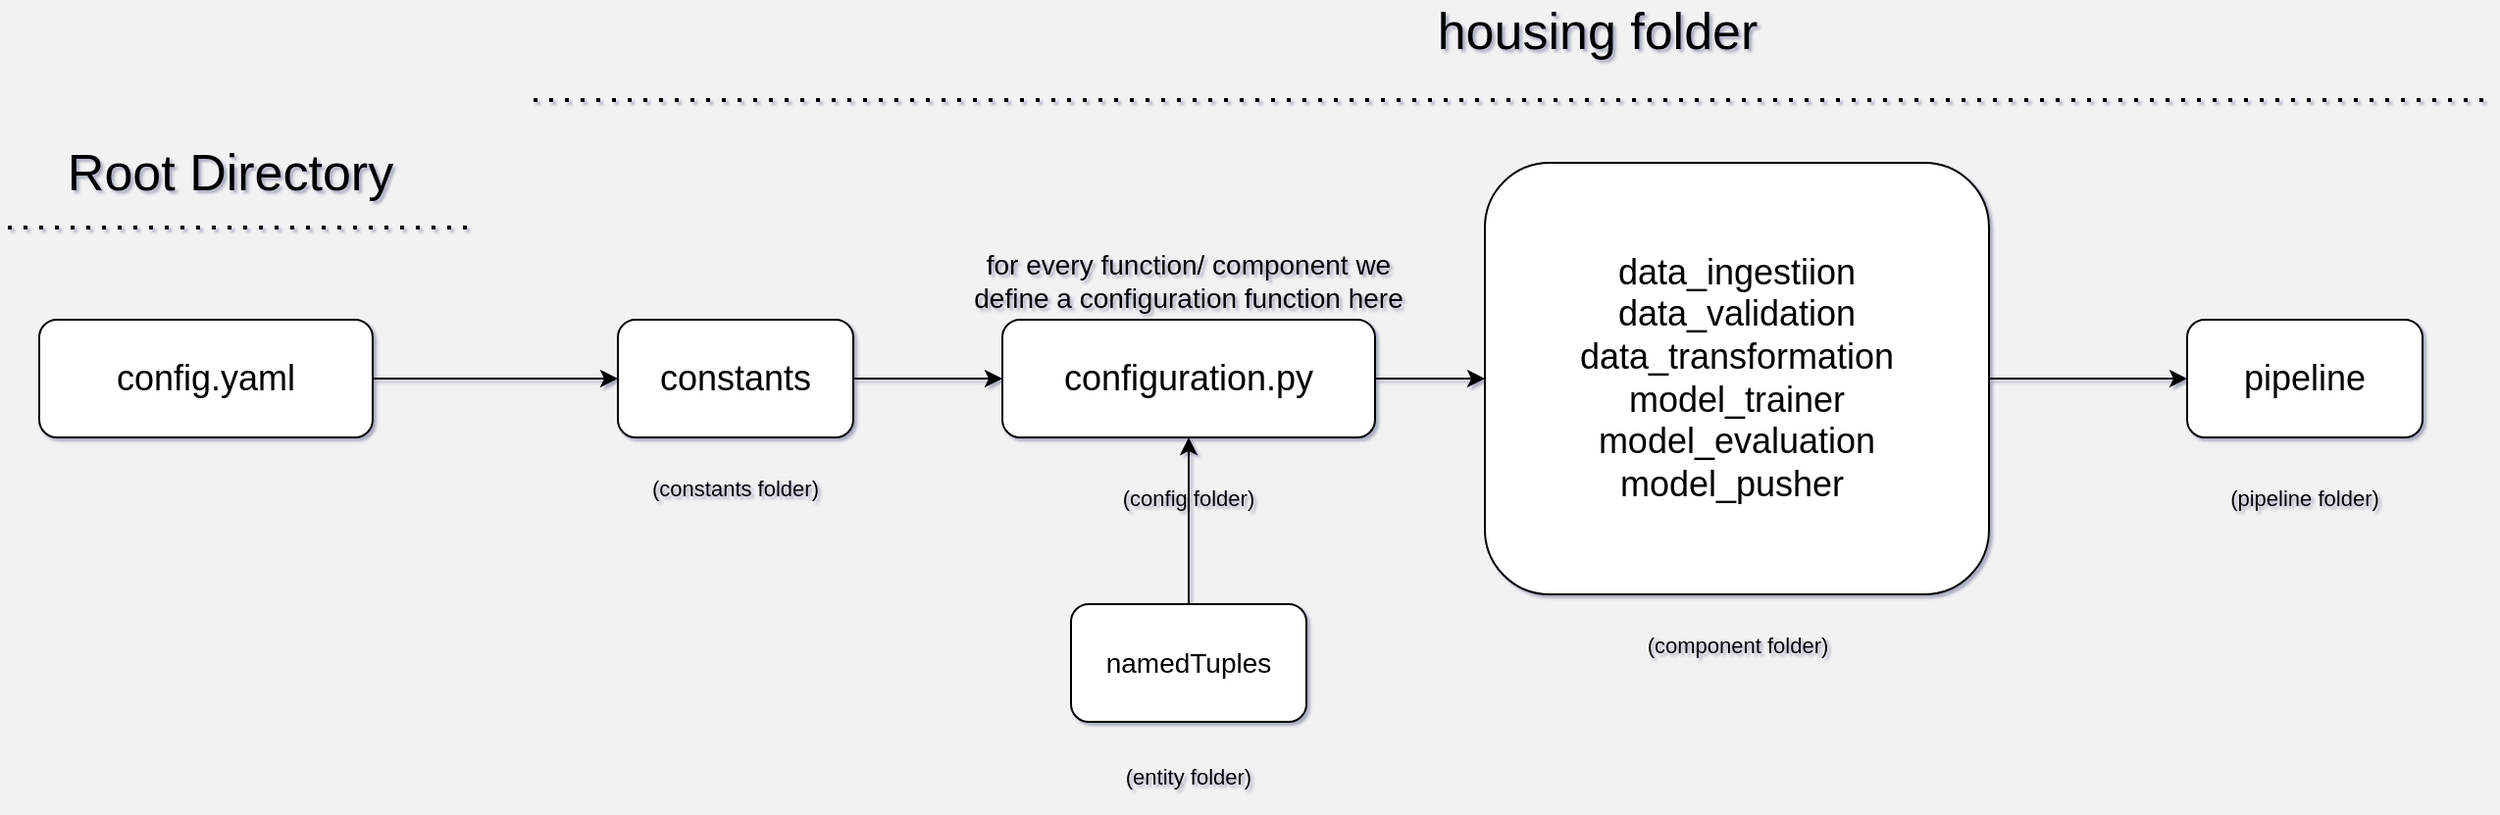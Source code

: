 <mxfile version="20.3.0" type="device"><diagram id="tuZb2R9zFJN4PEBCx-ms" name="Page-1"><mxGraphModel dx="782" dy="578" grid="0" gridSize="10" guides="1" tooltips="1" connect="1" arrows="1" fold="1" page="1" pageScale="1" pageWidth="1654" pageHeight="1169" background="#F2F2F2" math="0" shadow="1"><root><mxCell id="0"/><mxCell id="1" parent="0"/><mxCell id="ShU7WjdJZCq8Bh_5t4qp-7" value="" style="edgeStyle=orthogonalEdgeStyle;rounded=0;orthogonalLoop=1;jettySize=auto;html=1;fontSize=18;" edge="1" parent="1" source="ShU7WjdJZCq8Bh_5t4qp-1" target="ShU7WjdJZCq8Bh_5t4qp-2"><mxGeometry relative="1" as="geometry"/></mxCell><mxCell id="ShU7WjdJZCq8Bh_5t4qp-1" value="&lt;font style=&quot;font-size: 18px;&quot;&gt;config.yaml&lt;/font&gt;" style="rounded=1;whiteSpace=wrap;html=1;" vertex="1" parent="1"><mxGeometry x="193" y="529" width="170" height="60" as="geometry"/></mxCell><mxCell id="ShU7WjdJZCq8Bh_5t4qp-17" value="" style="edgeStyle=orthogonalEdgeStyle;rounded=0;orthogonalLoop=1;jettySize=auto;html=1;fontSize=26;" edge="1" parent="1" source="ShU7WjdJZCq8Bh_5t4qp-2" target="ShU7WjdJZCq8Bh_5t4qp-8"><mxGeometry relative="1" as="geometry"/></mxCell><mxCell id="ShU7WjdJZCq8Bh_5t4qp-2" value="constants" style="rounded=1;whiteSpace=wrap;html=1;fontSize=18;" vertex="1" parent="1"><mxGeometry x="488" y="529" width="120" height="60" as="geometry"/></mxCell><mxCell id="ShU7WjdJZCq8Bh_5t4qp-18" value="" style="edgeStyle=orthogonalEdgeStyle;rounded=0;orthogonalLoop=1;jettySize=auto;html=1;fontSize=26;" edge="1" parent="1" source="ShU7WjdJZCq8Bh_5t4qp-8" target="ShU7WjdJZCq8Bh_5t4qp-9"><mxGeometry relative="1" as="geometry"/></mxCell><mxCell id="ShU7WjdJZCq8Bh_5t4qp-8" value="configuration.py" style="rounded=1;whiteSpace=wrap;html=1;fontSize=18;" vertex="1" parent="1"><mxGeometry x="684" y="529" width="190" height="60" as="geometry"/></mxCell><mxCell id="ShU7WjdJZCq8Bh_5t4qp-19" value="" style="edgeStyle=orthogonalEdgeStyle;rounded=0;orthogonalLoop=1;jettySize=auto;html=1;fontSize=26;" edge="1" parent="1" source="ShU7WjdJZCq8Bh_5t4qp-9" target="ShU7WjdJZCq8Bh_5t4qp-10"><mxGeometry relative="1" as="geometry"/></mxCell><mxCell id="ShU7WjdJZCq8Bh_5t4qp-9" value="data_ingestiion&lt;br&gt;data_validation&lt;br&gt;data_transformation&lt;br&gt;model_trainer&lt;br&gt;model_evaluation&lt;br&gt;model_pusher&amp;nbsp;" style="rounded=1;whiteSpace=wrap;html=1;fontSize=18;" vertex="1" parent="1"><mxGeometry x="930" y="449" width="257" height="220" as="geometry"/></mxCell><mxCell id="ShU7WjdJZCq8Bh_5t4qp-10" value="pipeline" style="rounded=1;whiteSpace=wrap;html=1;fontSize=18;" vertex="1" parent="1"><mxGeometry x="1288" y="529" width="120" height="60" as="geometry"/></mxCell><mxCell id="ShU7WjdJZCq8Bh_5t4qp-11" value="" style="endArrow=none;dashed=1;html=1;dashPattern=1 3;strokeWidth=2;rounded=0;fontSize=18;" edge="1" parent="1"><mxGeometry width="50" height="50" relative="1" as="geometry"><mxPoint x="445" y="417" as="sourcePoint"/><mxPoint x="1441" y="417" as="targetPoint"/></mxGeometry></mxCell><mxCell id="ShU7WjdJZCq8Bh_5t4qp-13" value="&lt;font style=&quot;font-size: 26px;&quot;&gt;housing folder&lt;/font&gt;" style="text;html=1;strokeColor=none;fillColor=none;align=center;verticalAlign=middle;whiteSpace=wrap;rounded=0;fontSize=18;" vertex="1" parent="1"><mxGeometry x="848" y="367" width="279" height="30" as="geometry"/></mxCell><mxCell id="ShU7WjdJZCq8Bh_5t4qp-15" value="" style="endArrow=none;dashed=1;html=1;dashPattern=1 3;strokeWidth=2;rounded=0;fontSize=26;" edge="1" parent="1"><mxGeometry width="50" height="50" relative="1" as="geometry"><mxPoint x="177" y="482" as="sourcePoint"/><mxPoint x="411" y="482" as="targetPoint"/></mxGeometry></mxCell><mxCell id="ShU7WjdJZCq8Bh_5t4qp-16" value="Root Directory" style="text;html=1;strokeColor=none;fillColor=none;align=center;verticalAlign=middle;whiteSpace=wrap;rounded=0;fontSize=26;" vertex="1" parent="1"><mxGeometry x="173" y="439" width="235" height="30" as="geometry"/></mxCell><mxCell id="ShU7WjdJZCq8Bh_5t4qp-20" value="(constants folder)" style="text;html=1;strokeColor=none;fillColor=none;align=center;verticalAlign=middle;whiteSpace=wrap;rounded=0;fontSize=11;" vertex="1" parent="1"><mxGeometry x="495" y="600" width="106" height="30" as="geometry"/></mxCell><mxCell id="ShU7WjdJZCq8Bh_5t4qp-21" value="(config folder)" style="text;html=1;strokeColor=none;fillColor=none;align=center;verticalAlign=middle;whiteSpace=wrap;rounded=0;fontSize=11;" vertex="1" parent="1"><mxGeometry x="726" y="605" width="106" height="30" as="geometry"/></mxCell><mxCell id="ShU7WjdJZCq8Bh_5t4qp-22" value="(component folder)" style="text;html=1;strokeColor=none;fillColor=none;align=center;verticalAlign=middle;whiteSpace=wrap;rounded=0;fontSize=11;" vertex="1" parent="1"><mxGeometry x="1005.5" y="680" width="106" height="30" as="geometry"/></mxCell><mxCell id="ShU7WjdJZCq8Bh_5t4qp-23" value="(pipeline folder)" style="text;html=1;strokeColor=none;fillColor=none;align=center;verticalAlign=middle;whiteSpace=wrap;rounded=0;fontSize=11;" vertex="1" parent="1"><mxGeometry x="1295" y="605" width="106" height="30" as="geometry"/></mxCell><mxCell id="ShU7WjdJZCq8Bh_5t4qp-26" value="" style="edgeStyle=orthogonalEdgeStyle;rounded=0;orthogonalLoop=1;jettySize=auto;html=1;fontSize=16;" edge="1" parent="1" source="ShU7WjdJZCq8Bh_5t4qp-24" target="ShU7WjdJZCq8Bh_5t4qp-8"><mxGeometry relative="1" as="geometry"/></mxCell><mxCell id="ShU7WjdJZCq8Bh_5t4qp-24" value="namedTuples" style="rounded=1;whiteSpace=wrap;html=1;fontSize=14;" vertex="1" parent="1"><mxGeometry x="719" y="674" width="120" height="60" as="geometry"/></mxCell><mxCell id="ShU7WjdJZCq8Bh_5t4qp-27" value="(entity folder)" style="text;html=1;strokeColor=none;fillColor=none;align=center;verticalAlign=middle;whiteSpace=wrap;rounded=0;fontSize=11;" vertex="1" parent="1"><mxGeometry x="726" y="747" width="106" height="30" as="geometry"/></mxCell><mxCell id="ShU7WjdJZCq8Bh_5t4qp-28" value="for every function/ component we define a configuration function here" style="text;html=1;strokeColor=none;fillColor=none;align=center;verticalAlign=middle;whiteSpace=wrap;rounded=0;fontSize=14;" vertex="1" parent="1"><mxGeometry x="666" y="494" width="226" height="30" as="geometry"/></mxCell></root></mxGraphModel></diagram></mxfile>